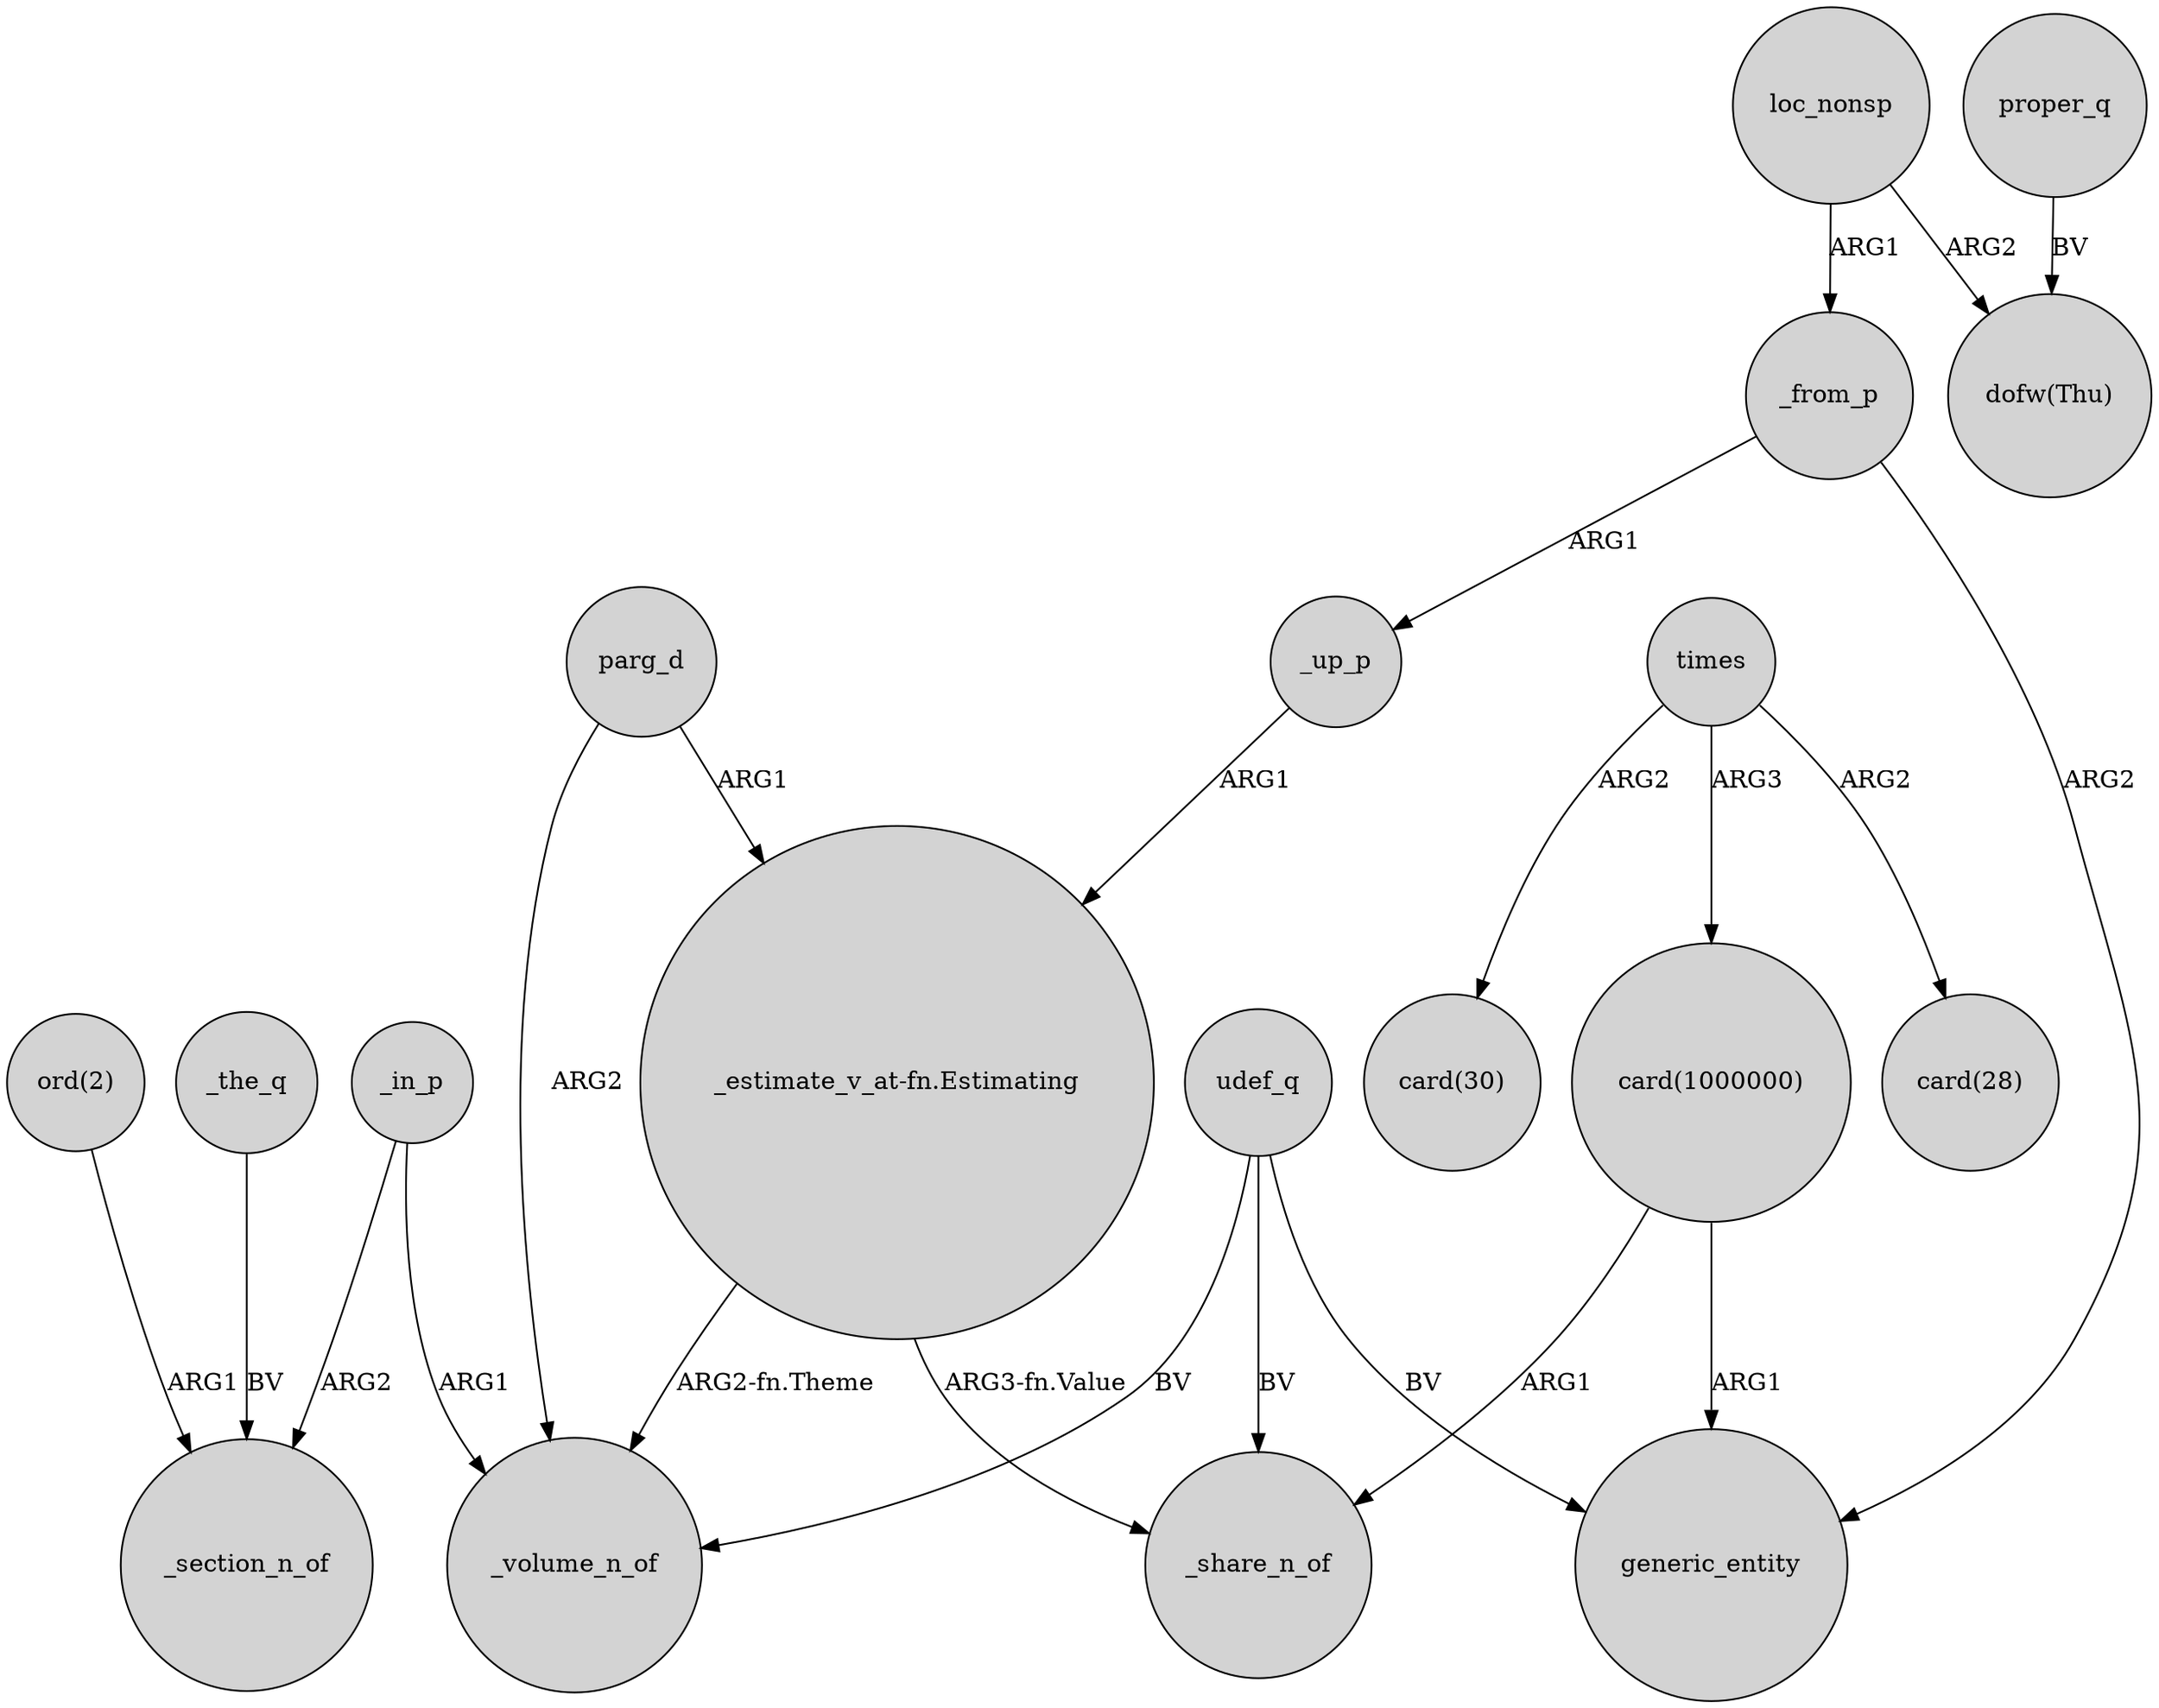 digraph {
	node [shape=circle style=filled]
	"card(1000000)" -> generic_entity [label=ARG1]
	_in_p -> _volume_n_of [label=ARG1]
	udef_q -> generic_entity [label=BV]
	udef_q -> _volume_n_of [label=BV]
	_from_p -> _up_p [label=ARG1]
	_from_p -> generic_entity [label=ARG2]
	parg_d -> _volume_n_of [label=ARG2]
	_in_p -> _section_n_of [label=ARG2]
	"ord(2)" -> _section_n_of [label=ARG1]
	times -> "card(28)" [label=ARG2]
	_the_q -> _section_n_of [label=BV]
	times -> "card(1000000)" [label=ARG3]
	times -> "card(30)" [label=ARG2]
	proper_q -> "dofw(Thu)" [label=BV]
	loc_nonsp -> "dofw(Thu)" [label=ARG2]
	udef_q -> _share_n_of [label=BV]
	"card(1000000)" -> _share_n_of [label=ARG1]
	parg_d -> "_estimate_v_at-fn.Estimating" [label=ARG1]
	"_estimate_v_at-fn.Estimating" -> _volume_n_of [label="ARG2-fn.Theme"]
	loc_nonsp -> _from_p [label=ARG1]
	"_estimate_v_at-fn.Estimating" -> _share_n_of [label="ARG3-fn.Value"]
	_up_p -> "_estimate_v_at-fn.Estimating" [label=ARG1]
}
